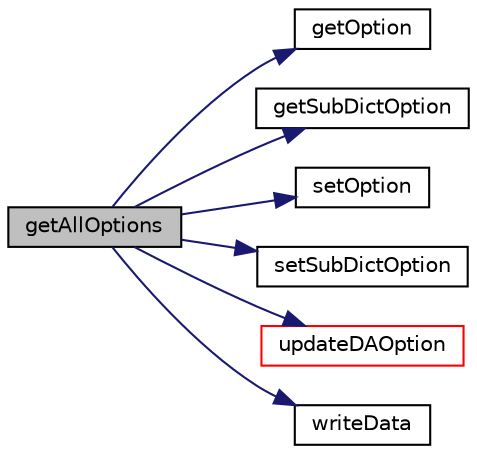 digraph "getAllOptions"
{
  bgcolor="transparent";
  edge [fontname="Helvetica",fontsize="10",labelfontname="Helvetica",labelfontsize="10"];
  node [fontname="Helvetica",fontsize="10",shape=record];
  rankdir="LR";
  Node5 [label="getAllOptions",height=0.2,width=0.4,color="black", fillcolor="grey75", style="filled", fontcolor="black"];
  Node5 -> Node6 [color="midnightblue",fontsize="10",style="solid",fontname="Helvetica"];
  Node6 [label="getOption",height=0.2,width=0.4,color="black",URL="$classFoam_1_1DAOption.html#a4d6d2622f32c466e367526f5cc05d0fb",tooltip="get an option from subDict and key "];
  Node5 -> Node7 [color="midnightblue",fontsize="10",style="solid",fontname="Helvetica"];
  Node7 [label="getSubDictOption",height=0.2,width=0.4,color="black",URL="$classFoam_1_1DAOption.html#a04e1a06e3ade0e60b8e3a82ad37be74c",tooltip="get an dictionary option from subDict and key "];
  Node5 -> Node8 [color="midnightblue",fontsize="10",style="solid",fontname="Helvetica"];
  Node8 [label="setOption",height=0.2,width=0.4,color="black",URL="$classFoam_1_1DAOption.html#ab24402e6f97ddad5939394dccb53e846",tooltip="set an option to subDict and key "];
  Node5 -> Node9 [color="midnightblue",fontsize="10",style="solid",fontname="Helvetica"];
  Node9 [label="setSubDictOption",height=0.2,width=0.4,color="black",URL="$classFoam_1_1DAOption.html#a99427f88992525f781b7ecf0c03acf81",tooltip="set an dictionary option to subDict and key "];
  Node5 -> Node10 [color="midnightblue",fontsize="10",style="solid",fontname="Helvetica"];
  Node10 [label="updateDAOption",height=0.2,width=0.4,color="red",URL="$classFoam_1_1DAOption.html#ae53aae7a251b16cb44331956cbfc2d2e",tooltip="update the allOptions_ dict in DAOption based on the pyOptions from pyDAFoam "];
  Node5 -> Node12 [color="midnightblue",fontsize="10",style="solid",fontname="Helvetica"];
  Node12 [label="writeData",height=0.2,width=0.4,color="black",URL="$classFoam_1_1DAOption.html#a4c658e15d7e8f5819cdc0eedbbbeb85e",tooltip="this is a virtual function for regIOobject "];
}
